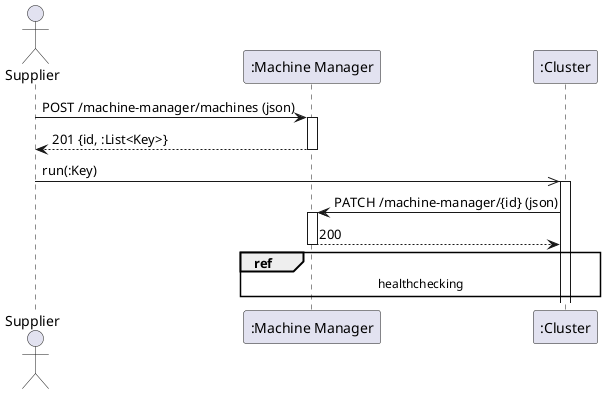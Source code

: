 @startuml

actor "Supplier" as AS
participant ":Machine Manager" as CM
participant ":Cluster" as CC

AS -> CM : POST /machine-manager/machines (json)
activate CM
CM --> AS : 201 {id, :List<Key>}
deactivate CM

AS ->> CC : run(:Key)
activate CC
CC -> CM : PATCH /machine-manager/{id} (json)
activate CM
CM --> CC : 200
deactivate CM

ref over CC, CM : healthchecking

@enduml